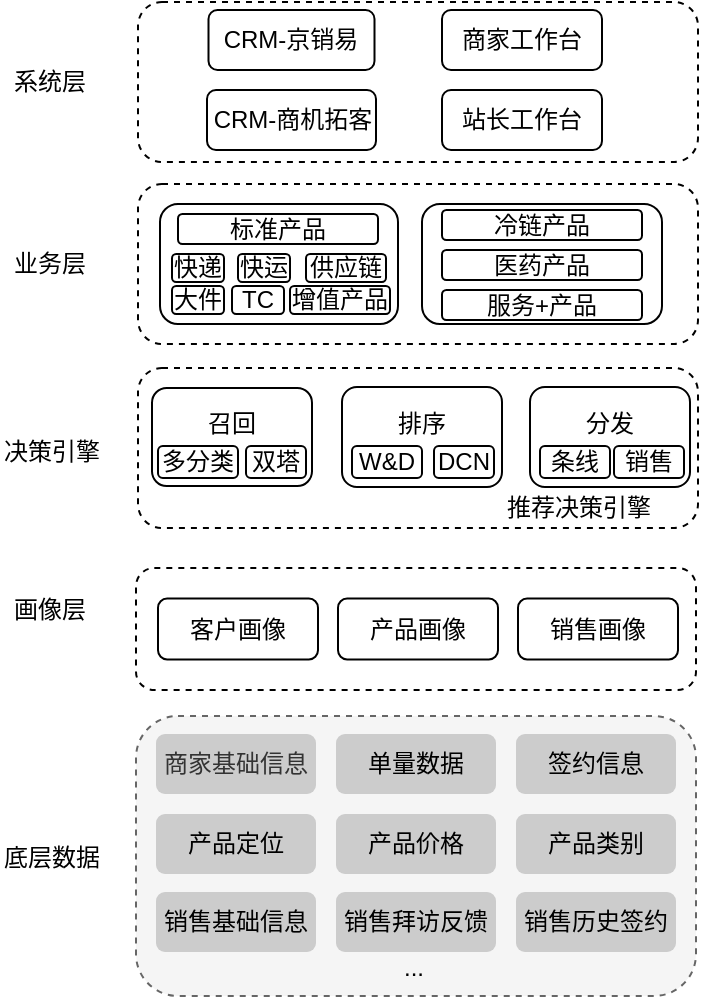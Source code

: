 <mxfile version="20.7.4" type="github">
  <diagram id="DPb6qml3PPKVToHAS9O5" name="第 1 页">
    <mxGraphModel dx="1121" dy="625" grid="1" gridSize="10" guides="1" tooltips="1" connect="1" arrows="1" fold="1" page="1" pageScale="1" pageWidth="827" pageHeight="1169" math="0" shadow="0">
      <root>
        <mxCell id="0" />
        <mxCell id="1" parent="0" />
        <mxCell id="wA1a_2lpNDio3Y59-0J--61" value="" style="group" vertex="1" connectable="0" parent="1">
          <mxGeometry x="111" y="57" width="280" height="80" as="geometry" />
        </mxCell>
        <mxCell id="wA1a_2lpNDio3Y59-0J--42" value="" style="rounded=1;whiteSpace=wrap;html=1;dashed=1;" vertex="1" parent="wA1a_2lpNDio3Y59-0J--61">
          <mxGeometry width="280" height="80" as="geometry" />
        </mxCell>
        <mxCell id="wA1a_2lpNDio3Y59-0J--56" value="CRM-京销易" style="rounded=1;whiteSpace=wrap;html=1;" vertex="1" parent="wA1a_2lpNDio3Y59-0J--61">
          <mxGeometry x="35.25" y="4" width="83" height="30" as="geometry" />
        </mxCell>
        <mxCell id="wA1a_2lpNDio3Y59-0J--57" value="CRM-商机拓客" style="rounded=1;whiteSpace=wrap;html=1;" vertex="1" parent="wA1a_2lpNDio3Y59-0J--61">
          <mxGeometry x="34.5" y="44" width="84.5" height="30" as="geometry" />
        </mxCell>
        <mxCell id="wA1a_2lpNDio3Y59-0J--58" value="商家工作台" style="rounded=1;whiteSpace=wrap;html=1;" vertex="1" parent="wA1a_2lpNDio3Y59-0J--61">
          <mxGeometry x="152" y="4" width="80" height="30" as="geometry" />
        </mxCell>
        <mxCell id="wA1a_2lpNDio3Y59-0J--59" value="站长工作台" style="rounded=1;whiteSpace=wrap;html=1;" vertex="1" parent="wA1a_2lpNDio3Y59-0J--61">
          <mxGeometry x="152" y="44" width="80" height="30" as="geometry" />
        </mxCell>
        <mxCell id="wA1a_2lpNDio3Y59-0J--62" value="" style="group" vertex="1" connectable="0" parent="1">
          <mxGeometry x="111" y="148" width="280" height="80" as="geometry" />
        </mxCell>
        <mxCell id="wA1a_2lpNDio3Y59-0J--29" value="" style="rounded=1;whiteSpace=wrap;html=1;dashed=1;" vertex="1" parent="wA1a_2lpNDio3Y59-0J--62">
          <mxGeometry width="280" height="80" as="geometry" />
        </mxCell>
        <mxCell id="wA1a_2lpNDio3Y59-0J--43" value="&amp;nbsp;&amp;nbsp;" style="rounded=1;whiteSpace=wrap;html=1;" vertex="1" parent="wA1a_2lpNDio3Y59-0J--62">
          <mxGeometry x="11" y="10" width="119" height="60" as="geometry" />
        </mxCell>
        <mxCell id="wA1a_2lpNDio3Y59-0J--44" value="" style="rounded=1;whiteSpace=wrap;html=1;" vertex="1" parent="wA1a_2lpNDio3Y59-0J--62">
          <mxGeometry x="142" y="10" width="120" height="60" as="geometry" />
        </mxCell>
        <mxCell id="wA1a_2lpNDio3Y59-0J--45" value="标准产品" style="rounded=1;whiteSpace=wrap;html=1;" vertex="1" parent="wA1a_2lpNDio3Y59-0J--62">
          <mxGeometry x="20" y="15" width="100" height="15" as="geometry" />
        </mxCell>
        <mxCell id="wA1a_2lpNDio3Y59-0J--46" value="供应链" style="rounded=1;whiteSpace=wrap;html=1;" vertex="1" parent="wA1a_2lpNDio3Y59-0J--62">
          <mxGeometry x="84" y="35" width="40" height="14" as="geometry" />
        </mxCell>
        <mxCell id="wA1a_2lpNDio3Y59-0J--48" value="快运" style="rounded=1;whiteSpace=wrap;html=1;" vertex="1" parent="wA1a_2lpNDio3Y59-0J--62">
          <mxGeometry x="50" y="35" width="26" height="14" as="geometry" />
        </mxCell>
        <mxCell id="wA1a_2lpNDio3Y59-0J--49" value="快递" style="rounded=1;whiteSpace=wrap;html=1;" vertex="1" parent="wA1a_2lpNDio3Y59-0J--62">
          <mxGeometry x="17" y="35" width="26" height="14" as="geometry" />
        </mxCell>
        <mxCell id="wA1a_2lpNDio3Y59-0J--50" value="TC" style="rounded=1;whiteSpace=wrap;html=1;" vertex="1" parent="wA1a_2lpNDio3Y59-0J--62">
          <mxGeometry x="47" y="51" width="26" height="14" as="geometry" />
        </mxCell>
        <mxCell id="wA1a_2lpNDio3Y59-0J--51" value="大件" style="rounded=1;whiteSpace=wrap;html=1;" vertex="1" parent="wA1a_2lpNDio3Y59-0J--62">
          <mxGeometry x="17" y="51" width="26" height="14" as="geometry" />
        </mxCell>
        <mxCell id="wA1a_2lpNDio3Y59-0J--52" value="增值产品" style="rounded=1;whiteSpace=wrap;html=1;" vertex="1" parent="wA1a_2lpNDio3Y59-0J--62">
          <mxGeometry x="76" y="51" width="50" height="14" as="geometry" />
        </mxCell>
        <mxCell id="wA1a_2lpNDio3Y59-0J--53" value="冷链产品" style="rounded=1;whiteSpace=wrap;html=1;" vertex="1" parent="wA1a_2lpNDio3Y59-0J--62">
          <mxGeometry x="152" y="13" width="100" height="15" as="geometry" />
        </mxCell>
        <mxCell id="wA1a_2lpNDio3Y59-0J--54" value="医药产品" style="rounded=1;whiteSpace=wrap;html=1;" vertex="1" parent="wA1a_2lpNDio3Y59-0J--62">
          <mxGeometry x="152" y="33" width="100" height="15" as="geometry" />
        </mxCell>
        <mxCell id="wA1a_2lpNDio3Y59-0J--55" value="服务+产品" style="rounded=1;whiteSpace=wrap;html=1;" vertex="1" parent="wA1a_2lpNDio3Y59-0J--62">
          <mxGeometry x="152" y="53" width="100" height="15" as="geometry" />
        </mxCell>
        <mxCell id="wA1a_2lpNDio3Y59-0J--64" value="" style="group" vertex="1" connectable="0" parent="1">
          <mxGeometry x="111" y="239" width="280" height="86" as="geometry" />
        </mxCell>
        <mxCell id="wA1a_2lpNDio3Y59-0J--23" value="" style="rounded=1;whiteSpace=wrap;html=1;dashed=1;" vertex="1" parent="wA1a_2lpNDio3Y59-0J--64">
          <mxGeometry y="1" width="280" height="80" as="geometry" />
        </mxCell>
        <mxCell id="wA1a_2lpNDio3Y59-0J--24" value="召回&lt;br&gt;&lt;br&gt;" style="rounded=1;whiteSpace=wrap;html=1;" vertex="1" parent="wA1a_2lpNDio3Y59-0J--64">
          <mxGeometry x="7" y="11" width="80" height="49" as="geometry" />
        </mxCell>
        <mxCell id="wA1a_2lpNDio3Y59-0J--25" value="排序&lt;br&gt;&lt;br&gt;" style="rounded=1;whiteSpace=wrap;html=1;" vertex="1" parent="wA1a_2lpNDio3Y59-0J--64">
          <mxGeometry x="102" y="10.5" width="80" height="50" as="geometry" />
        </mxCell>
        <mxCell id="wA1a_2lpNDio3Y59-0J--26" value="推荐决策引擎" style="text;html=1;strokeColor=none;fillColor=none;align=center;verticalAlign=middle;whiteSpace=wrap;rounded=0;" vertex="1" parent="wA1a_2lpNDio3Y59-0J--64">
          <mxGeometry x="181" y="56" width="79" height="30" as="geometry" />
        </mxCell>
        <mxCell id="wA1a_2lpNDio3Y59-0J--28" value="分发&lt;br&gt;&lt;br&gt;" style="rounded=1;whiteSpace=wrap;html=1;" vertex="1" parent="wA1a_2lpNDio3Y59-0J--64">
          <mxGeometry x="196" y="10.5" width="80" height="50" as="geometry" />
        </mxCell>
        <mxCell id="wA1a_2lpNDio3Y59-0J--34" value="双塔" style="rounded=1;whiteSpace=wrap;html=1;" vertex="1" parent="wA1a_2lpNDio3Y59-0J--64">
          <mxGeometry x="54" y="40" width="30" height="16" as="geometry" />
        </mxCell>
        <mxCell id="wA1a_2lpNDio3Y59-0J--35" value="多分类" style="rounded=1;whiteSpace=wrap;html=1;" vertex="1" parent="wA1a_2lpNDio3Y59-0J--64">
          <mxGeometry x="10" y="40" width="40" height="16" as="geometry" />
        </mxCell>
        <mxCell id="wA1a_2lpNDio3Y59-0J--36" value="W&amp;amp;D" style="rounded=1;whiteSpace=wrap;html=1;" vertex="1" parent="wA1a_2lpNDio3Y59-0J--64">
          <mxGeometry x="107" y="40" width="35" height="16" as="geometry" />
        </mxCell>
        <mxCell id="wA1a_2lpNDio3Y59-0J--38" value="DCN" style="rounded=1;whiteSpace=wrap;html=1;" vertex="1" parent="wA1a_2lpNDio3Y59-0J--64">
          <mxGeometry x="148" y="40" width="30" height="16" as="geometry" />
        </mxCell>
        <mxCell id="wA1a_2lpNDio3Y59-0J--39" value="条线" style="rounded=1;whiteSpace=wrap;html=1;" vertex="1" parent="wA1a_2lpNDio3Y59-0J--64">
          <mxGeometry x="201" y="40" width="35" height="16" as="geometry" />
        </mxCell>
        <mxCell id="wA1a_2lpNDio3Y59-0J--40" value="销售" style="rounded=1;whiteSpace=wrap;html=1;" vertex="1" parent="wA1a_2lpNDio3Y59-0J--64">
          <mxGeometry x="238" y="40" width="35" height="16" as="geometry" />
        </mxCell>
        <mxCell id="wA1a_2lpNDio3Y59-0J--65" value="" style="group" vertex="1" connectable="0" parent="1">
          <mxGeometry x="110" y="340" width="280" height="61" as="geometry" />
        </mxCell>
        <mxCell id="wA1a_2lpNDio3Y59-0J--18" value="" style="rounded=1;whiteSpace=wrap;html=1;dashed=1;" vertex="1" parent="wA1a_2lpNDio3Y59-0J--65">
          <mxGeometry width="280" height="61" as="geometry" />
        </mxCell>
        <mxCell id="wA1a_2lpNDio3Y59-0J--20" value="客户画像" style="rounded=1;whiteSpace=wrap;html=1;" vertex="1" parent="wA1a_2lpNDio3Y59-0J--65">
          <mxGeometry x="11" y="15.25" width="80" height="30.5" as="geometry" />
        </mxCell>
        <mxCell id="wA1a_2lpNDio3Y59-0J--21" value="销售画像" style="rounded=1;whiteSpace=wrap;html=1;" vertex="1" parent="wA1a_2lpNDio3Y59-0J--65">
          <mxGeometry x="191" y="15.25" width="80" height="30.5" as="geometry" />
        </mxCell>
        <mxCell id="wA1a_2lpNDio3Y59-0J--22" value="产品画像" style="rounded=1;whiteSpace=wrap;html=1;" vertex="1" parent="wA1a_2lpNDio3Y59-0J--65">
          <mxGeometry x="101" y="15.25" width="80" height="30.5" as="geometry" />
        </mxCell>
        <mxCell id="wA1a_2lpNDio3Y59-0J--71" value="&lt;span style=&quot;font-style: normal;&quot;&gt;系统层&lt;/span&gt;" style="text;html=1;align=left;verticalAlign=middle;resizable=0;points=[];autosize=1;strokeColor=none;fillColor=none;fontStyle=2" vertex="1" parent="1">
          <mxGeometry x="47" y="82" width="60" height="30" as="geometry" />
        </mxCell>
        <mxCell id="wA1a_2lpNDio3Y59-0J--73" value="&lt;span style=&quot;font-style: normal;&quot;&gt;业务层&lt;/span&gt;" style="text;html=1;align=left;verticalAlign=middle;resizable=0;points=[];autosize=1;strokeColor=none;fillColor=none;fontStyle=2" vertex="1" parent="1">
          <mxGeometry x="47" y="173" width="60" height="30" as="geometry" />
        </mxCell>
        <mxCell id="wA1a_2lpNDio3Y59-0J--74" value="&lt;span style=&quot;font-style: normal;&quot;&gt;决策引擎&lt;/span&gt;" style="text;html=1;align=left;verticalAlign=middle;resizable=0;points=[];autosize=1;strokeColor=none;fillColor=none;fontStyle=2" vertex="1" parent="1">
          <mxGeometry x="42" y="267" width="70" height="30" as="geometry" />
        </mxCell>
        <mxCell id="wA1a_2lpNDio3Y59-0J--75" value="&lt;span style=&quot;font-style: normal;&quot;&gt;画像层&lt;/span&gt;" style="text;html=1;align=left;verticalAlign=middle;resizable=0;points=[];autosize=1;strokeColor=none;fillColor=none;fontStyle=2" vertex="1" parent="1">
          <mxGeometry x="47" y="346" width="60" height="30" as="geometry" />
        </mxCell>
        <mxCell id="wA1a_2lpNDio3Y59-0J--76" value="&lt;span style=&quot;font-style: normal;&quot;&gt;底层数据&lt;/span&gt;" style="text;html=1;align=left;verticalAlign=middle;resizable=0;points=[];autosize=1;strokeColor=none;fillColor=none;fontStyle=2" vertex="1" parent="1">
          <mxGeometry x="42" y="469.5" width="70" height="30" as="geometry" />
        </mxCell>
        <mxCell id="wA1a_2lpNDio3Y59-0J--19" value="" style="rounded=1;whiteSpace=wrap;html=1;dashed=1;container=0;fillColor=#f5f5f5;fontColor=#333333;strokeColor=#666666;" vertex="1" parent="1">
          <mxGeometry x="110" y="414" width="280" height="140" as="geometry" />
        </mxCell>
        <mxCell id="wA1a_2lpNDio3Y59-0J--1" value="商家基础信息" style="rounded=1;whiteSpace=wrap;html=1;container=0;fillColor=#CCCCCC;fontColor=#333333;strokeColor=none;" vertex="1" parent="1">
          <mxGeometry x="120" y="423" width="80" height="30" as="geometry" />
        </mxCell>
        <mxCell id="wA1a_2lpNDio3Y59-0J--3" value="单量数据" style="rounded=1;whiteSpace=wrap;html=1;container=0;fillColor=#CCCCCC;strokeColor=none;" vertex="1" parent="1">
          <mxGeometry x="210" y="423" width="80" height="30" as="geometry" />
        </mxCell>
        <mxCell id="wA1a_2lpNDio3Y59-0J--4" value="签约信息" style="rounded=1;whiteSpace=wrap;html=1;container=0;strokeColor=none;fillColor=#CCCCCC;" vertex="1" parent="1">
          <mxGeometry x="300" y="423" width="80" height="30" as="geometry" />
        </mxCell>
        <mxCell id="wA1a_2lpNDio3Y59-0J--5" value="产品定位" style="rounded=1;whiteSpace=wrap;html=1;container=0;fillColor=#CCCCCC;strokeColor=none;" vertex="1" parent="1">
          <mxGeometry x="120" y="463" width="80" height="30" as="geometry" />
        </mxCell>
        <mxCell id="wA1a_2lpNDio3Y59-0J--6" value="产品价格" style="rounded=1;whiteSpace=wrap;html=1;container=0;fillColor=#CCCCCC;strokeColor=none;" vertex="1" parent="1">
          <mxGeometry x="210" y="463" width="80" height="30" as="geometry" />
        </mxCell>
        <mxCell id="wA1a_2lpNDio3Y59-0J--7" value="产品类别" style="rounded=1;whiteSpace=wrap;html=1;container=0;strokeColor=none;fillColor=#CCCCCC;" vertex="1" parent="1">
          <mxGeometry x="300" y="463" width="80" height="30" as="geometry" />
        </mxCell>
        <mxCell id="wA1a_2lpNDio3Y59-0J--14" value="销售基础信息" style="rounded=1;whiteSpace=wrap;html=1;container=0;fillColor=#CCCCCC;strokeColor=none;" vertex="1" parent="1">
          <mxGeometry x="120" y="502" width="80" height="30" as="geometry" />
        </mxCell>
        <mxCell id="wA1a_2lpNDio3Y59-0J--15" value="销售拜访反馈" style="rounded=1;whiteSpace=wrap;html=1;container=0;fillColor=#CCCCCC;strokeColor=none;" vertex="1" parent="1">
          <mxGeometry x="210" y="502" width="80" height="30" as="geometry" />
        </mxCell>
        <mxCell id="wA1a_2lpNDio3Y59-0J--16" value="销售历史签约" style="rounded=1;whiteSpace=wrap;html=1;container=0;fillColor=#CCCCCC;strokeColor=none;" vertex="1" parent="1">
          <mxGeometry x="300" y="502" width="80" height="30" as="geometry" />
        </mxCell>
        <mxCell id="wA1a_2lpNDio3Y59-0J--60" value="..." style="text;html=1;strokeColor=none;fillColor=none;align=center;verticalAlign=middle;whiteSpace=wrap;rounded=0;container=0;" vertex="1" parent="1">
          <mxGeometry x="219" y="525" width="60" height="30" as="geometry" />
        </mxCell>
      </root>
    </mxGraphModel>
  </diagram>
</mxfile>
